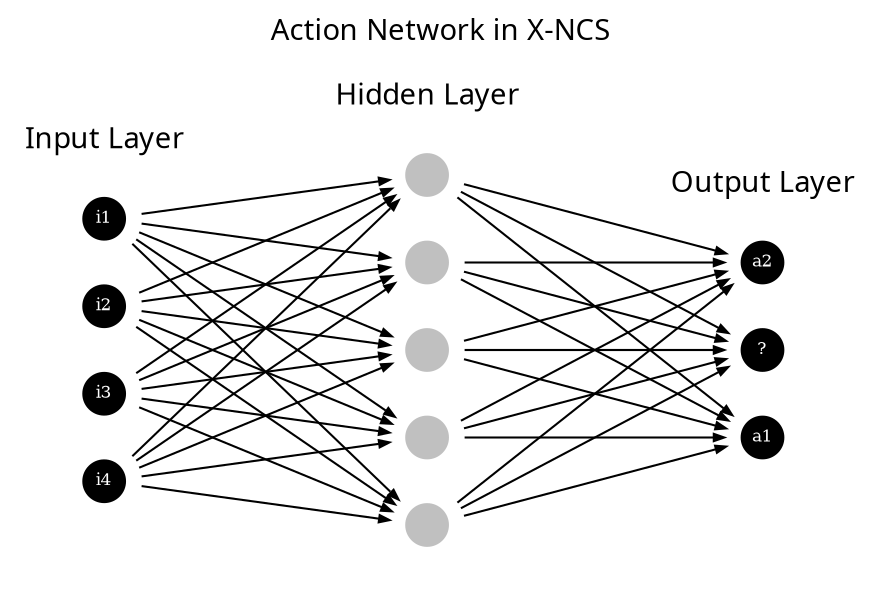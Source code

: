 digraph G {
    labelloc = "t";
    label = "Action Network in X-NCS";

    fontname = "Hilda 10"
    rankdir = LR
    splines = line
    nodesep = .08
    ranksep = 1

    edge [color = black, arrowsize = .5]
    node [fixedsize = true,label = "",style = filled,color = none,fillcolor = gray,shape = circle, fontcolor = white, fontsize = 8]

    //    node [fixedsize = true, label = ""];

    subgraph cluster_0 {
    color = none;
    node [style = filled, color = white, shape = circle, penwidth = 15, fillcolor = black];
    i1 [label = "i1"] i2 [label = "i2"] i3 [label = "i3"] i4 [label = "i4"];
    label = "Input Layer";
    }

    subgraph cluster_1 {
    color = none;
    node [style = filled,color = white, shape = circle, penwidth = 15, fillcolor = gray];
    a12 a22 a32 a42 a52;
    label = "Hidden Layer";
    }

    subgraph cluster_2 {

    color = none;
    node [style = filled, color = white, shape = circle, penwidth = 15, fillcolor = black];
    a1 [label = "a1"] a2 [label = "a2"] a3 [label = "?"];
    label = "Output Layer";
    }

    i1 -> a12;
    i1 -> a22;
    i1 -> a32;
    i1 -> a42;
    i1 -> a52;

    i2 -> a12;
    i2 -> a22;
    i2 -> a32;
    i2 -> a42;
    i2 -> a52;

    i3 -> a12;
    i3 -> a22;
    i3 -> a32;
    i3 -> a42;
    i3 -> a52;

    i4 -> a12;
    i4 -> a22;
    i4 -> a32;
    i4 -> a42;
    i4 -> a52;

    a12 -> a1
    a22 -> a1
    a32 -> a1
    a42 -> a1
    a52 -> a1

    a12 -> a2
    a22 -> a2
    a32 -> a2
    a42 -> a2
    a52 -> a2

    a12 -> a3
    a22 -> a3
    a32 -> a3
    a42 -> a3
    a52 -> a3

}